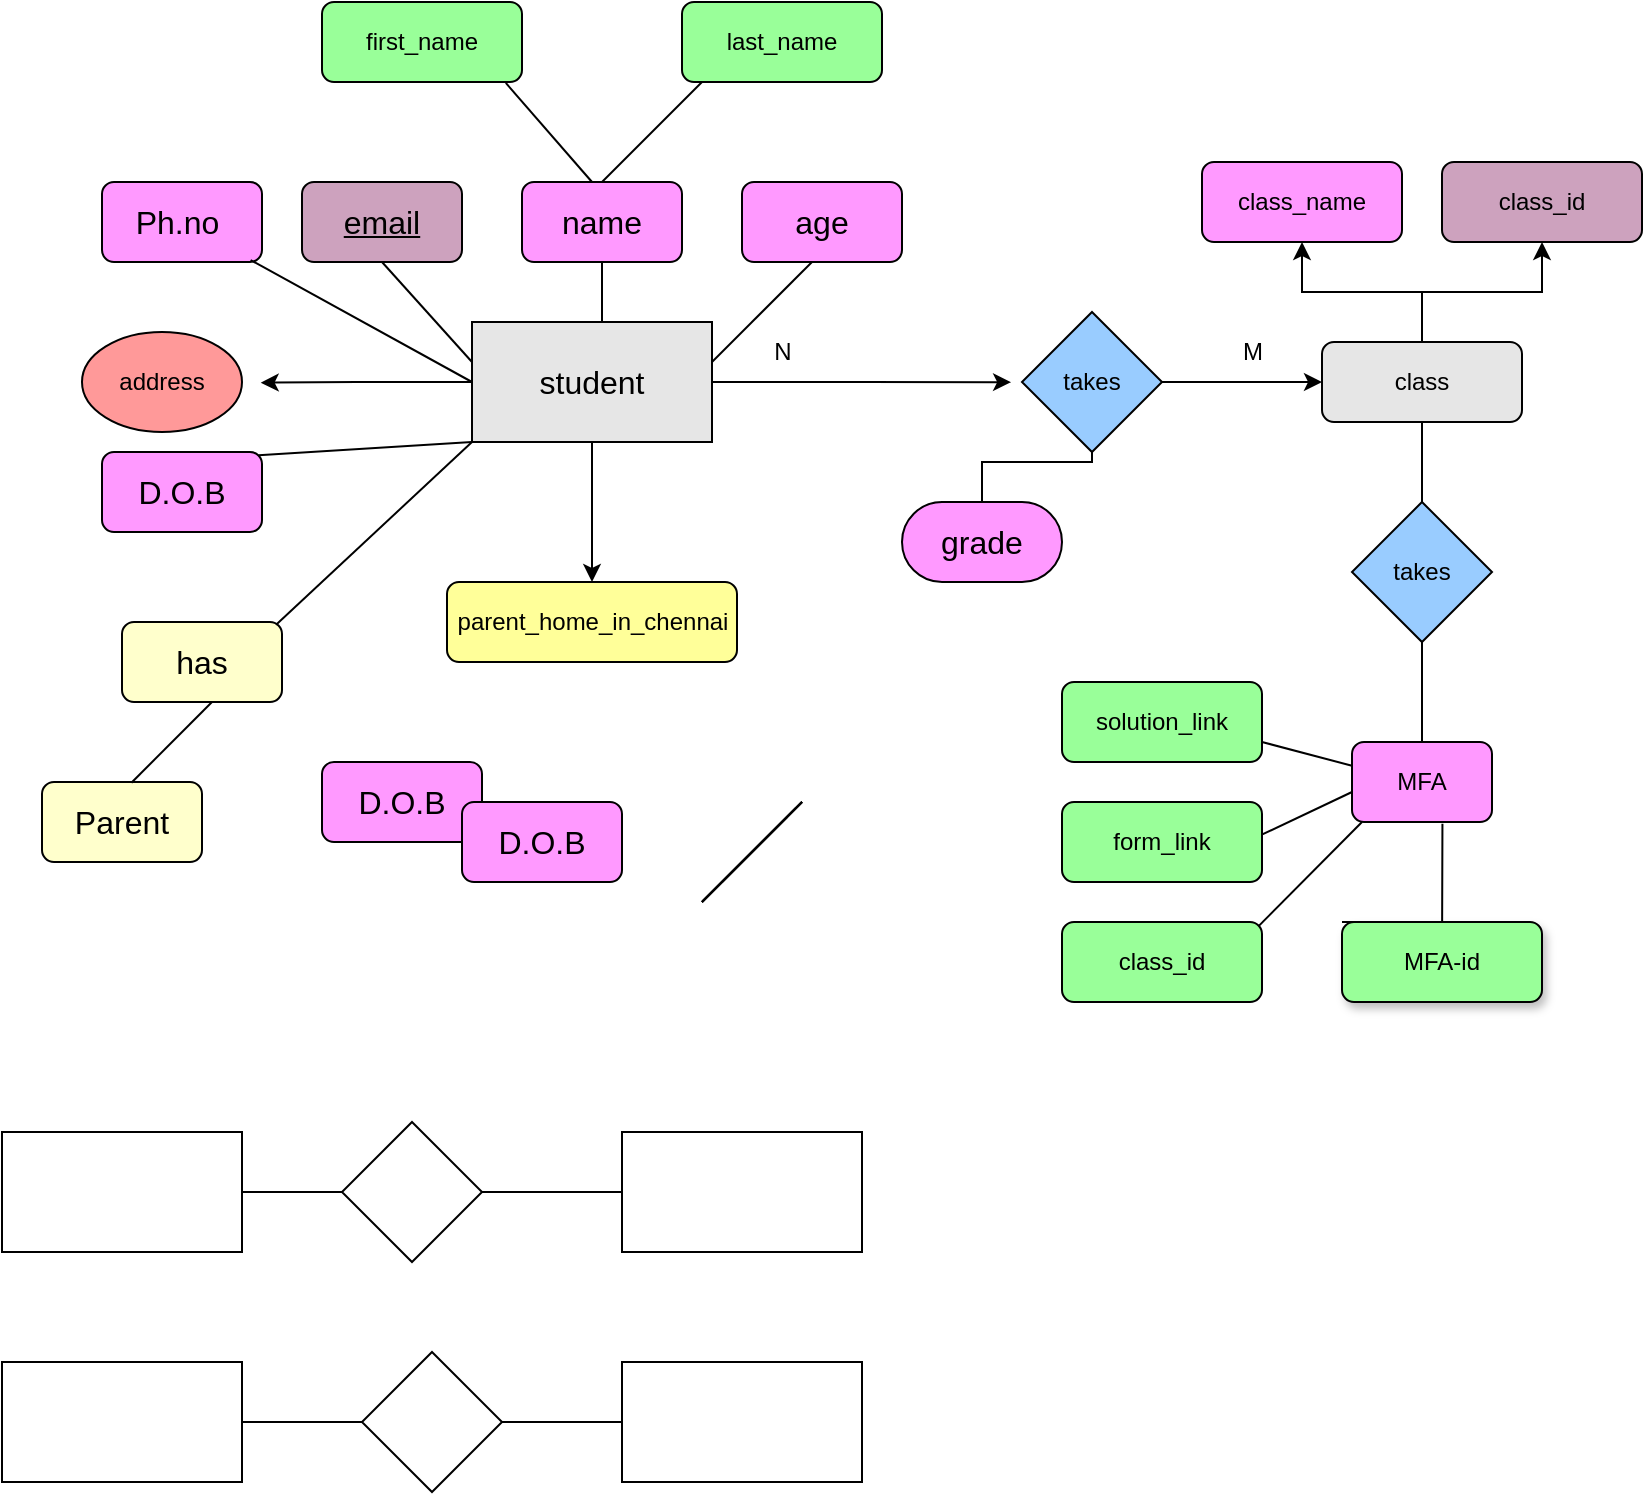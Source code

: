 <mxfile version="20.8.13" type="device"><diagram id="rlcVVA9CdFTdovuAasgj" name="Page-1"><mxGraphModel dx="229" dy="131" grid="1" gridSize="10" guides="1" tooltips="1" connect="1" arrows="1" fold="1" page="1" pageScale="1" pageWidth="850" pageHeight="1100" math="0" shadow="0"><root><mxCell id="0"/><mxCell id="1" parent="0"/><mxCell id="RRColR0AeosKPA_c6ZJ4-18" style="edgeStyle=orthogonalEdgeStyle;rounded=0;orthogonalLoop=1;jettySize=auto;html=1;entryX=-0.078;entryY=0.501;entryDx=0;entryDy=0;entryPerimeter=0;" parent="1" source="E0tSnp4RfJLYLTP2SN3q-1" target="RRColR0AeosKPA_c6ZJ4-12" edge="1"><mxGeometry relative="1" as="geometry"><mxPoint x="500" y="330" as="targetPoint"/></mxGeometry></mxCell><mxCell id="RRColR0AeosKPA_c6ZJ4-23" style="edgeStyle=orthogonalEdgeStyle;rounded=0;orthogonalLoop=1;jettySize=auto;html=1;entryX=0.5;entryY=0;entryDx=0;entryDy=0;" parent="1" source="E0tSnp4RfJLYLTP2SN3q-1" target="RRColR0AeosKPA_c6ZJ4-22" edge="1"><mxGeometry relative="1" as="geometry"/></mxCell><mxCell id="uXQqIYtoKfvrDtw5rYxQ-1" style="edgeStyle=orthogonalEdgeStyle;rounded=0;orthogonalLoop=1;jettySize=auto;html=1;entryX=1.117;entryY=0.507;entryDx=0;entryDy=0;entryPerimeter=0;" parent="1" source="E0tSnp4RfJLYLTP2SN3q-1" target="RRColR0AeosKPA_c6ZJ4-10" edge="1"><mxGeometry relative="1" as="geometry"/></mxCell><mxCell id="E0tSnp4RfJLYLTP2SN3q-1" value="student" style="rounded=0;whiteSpace=wrap;html=1;fontSize=16;fillColor=#E6E6E6;" parent="1" vertex="1"><mxGeometry x="265" y="300" width="120" height="60" as="geometry"/></mxCell><mxCell id="E0tSnp4RfJLYLTP2SN3q-3" value="&lt;u&gt;email&lt;/u&gt;" style="rounded=1;whiteSpace=wrap;html=1;fontSize=16;fillColor=#CDA2BE;" parent="1" vertex="1"><mxGeometry x="180" y="230" width="80" height="40" as="geometry"/></mxCell><mxCell id="E0tSnp4RfJLYLTP2SN3q-5" value="name" style="rounded=1;whiteSpace=wrap;html=1;fontSize=16;fillColor=#FF99FF;" parent="1" vertex="1"><mxGeometry x="290" y="230" width="80" height="40" as="geometry"/></mxCell><mxCell id="E0tSnp4RfJLYLTP2SN3q-6" value="age" style="rounded=1;whiteSpace=wrap;html=1;fontSize=16;fillColor=#FF99FF;" parent="1" vertex="1"><mxGeometry x="400" y="230" width="80" height="40" as="geometry"/></mxCell><mxCell id="RRColR0AeosKPA_c6ZJ4-2" value="" style="endArrow=none;html=1;rounded=0;" parent="1" edge="1"><mxGeometry width="50" height="50" relative="1" as="geometry"><mxPoint x="385" y="320" as="sourcePoint"/><mxPoint x="435" y="270" as="targetPoint"/><Array as="points"><mxPoint x="405" y="300"/></Array></mxGeometry></mxCell><mxCell id="RRColR0AeosKPA_c6ZJ4-3" value="" style="endArrow=none;html=1;rounded=0;exitX=0.5;exitY=1;exitDx=0;exitDy=0;" parent="1" source="E0tSnp4RfJLYLTP2SN3q-3" edge="1"><mxGeometry width="50" height="50" relative="1" as="geometry"><mxPoint x="215" y="370" as="sourcePoint"/><mxPoint x="265" y="320" as="targetPoint"/></mxGeometry></mxCell><mxCell id="RRColR0AeosKPA_c6ZJ4-4" value="" style="endArrow=none;html=1;rounded=0;entryX=0.5;entryY=1;entryDx=0;entryDy=0;exitX=0.5;exitY=0;exitDx=0;exitDy=0;" parent="1" source="E0tSnp4RfJLYLTP2SN3q-1" target="E0tSnp4RfJLYLTP2SN3q-5" edge="1"><mxGeometry width="50" height="50" relative="1" as="geometry"><mxPoint x="329.5" y="300" as="sourcePoint"/><mxPoint x="330" y="280" as="targetPoint"/><Array as="points"><mxPoint x="330" y="300"/></Array></mxGeometry></mxCell><mxCell id="RRColR0AeosKPA_c6ZJ4-5" value="first_name" style="rounded=1;whiteSpace=wrap;html=1;fillColor=#99FF99;" parent="1" vertex="1"><mxGeometry x="190" y="140" width="100" height="40" as="geometry"/></mxCell><mxCell id="RRColR0AeosKPA_c6ZJ4-6" value="last_name" style="rounded=1;whiteSpace=wrap;html=1;fillColor=#99FF99;" parent="1" vertex="1"><mxGeometry x="370" y="140" width="100" height="40" as="geometry"/></mxCell><mxCell id="RRColR0AeosKPA_c6ZJ4-7" value="" style="endArrow=none;html=1;rounded=0;" parent="1" edge="1"><mxGeometry width="50" height="50" relative="1" as="geometry"><mxPoint x="330" y="230" as="sourcePoint"/><mxPoint x="380" y="180" as="targetPoint"/></mxGeometry></mxCell><mxCell id="RRColR0AeosKPA_c6ZJ4-8" value="" style="endArrow=none;html=1;rounded=0;entryX=0.919;entryY=1.012;entryDx=0;entryDy=0;entryPerimeter=0;" parent="1" target="RRColR0AeosKPA_c6ZJ4-5" edge="1"><mxGeometry width="50" height="50" relative="1" as="geometry"><mxPoint x="325" y="230" as="sourcePoint"/><mxPoint x="265" y="180" as="targetPoint"/></mxGeometry></mxCell><mxCell id="RRColR0AeosKPA_c6ZJ4-10" value="address" style="ellipse;whiteSpace=wrap;html=1;fillColor=#FF9999;" parent="1" vertex="1"><mxGeometry x="70" y="305" width="80" height="50" as="geometry"/></mxCell><mxCell id="RRColR0AeosKPA_c6ZJ4-24" value="" style="edgeStyle=orthogonalEdgeStyle;rounded=0;orthogonalLoop=1;jettySize=auto;html=1;" parent="1" source="RRColR0AeosKPA_c6ZJ4-12" target="RRColR0AeosKPA_c6ZJ4-19" edge="1"><mxGeometry relative="1" as="geometry"/></mxCell><mxCell id="RRColR0AeosKPA_c6ZJ4-12" value="takes" style="rhombus;whiteSpace=wrap;html=1;fillColor=#99CCFF;" parent="1" vertex="1"><mxGeometry x="540" y="295" width="70" height="70" as="geometry"/></mxCell><mxCell id="RRColR0AeosKPA_c6ZJ4-25" style="edgeStyle=orthogonalEdgeStyle;rounded=0;orthogonalLoop=1;jettySize=auto;html=1;exitX=0.5;exitY=0;exitDx=0;exitDy=0;entryX=0.5;entryY=1;entryDx=0;entryDy=0;" parent="1" source="RRColR0AeosKPA_c6ZJ4-19" target="RRColR0AeosKPA_c6ZJ4-20" edge="1"><mxGeometry relative="1" as="geometry"/></mxCell><mxCell id="RRColR0AeosKPA_c6ZJ4-26" style="edgeStyle=orthogonalEdgeStyle;rounded=0;orthogonalLoop=1;jettySize=auto;html=1;exitX=0.5;exitY=0;exitDx=0;exitDy=0;entryX=0.5;entryY=1;entryDx=0;entryDy=0;" parent="1" source="RRColR0AeosKPA_c6ZJ4-19" target="RRColR0AeosKPA_c6ZJ4-21" edge="1"><mxGeometry relative="1" as="geometry"/></mxCell><mxCell id="RRColR0AeosKPA_c6ZJ4-19" value="class" style="rounded=1;whiteSpace=wrap;html=1;fillColor=#E6E6E6;" parent="1" vertex="1"><mxGeometry x="690" y="310" width="100" height="40" as="geometry"/></mxCell><mxCell id="RRColR0AeosKPA_c6ZJ4-20" value="class_id" style="rounded=1;whiteSpace=wrap;html=1;fillColor=#CDA2BE;" parent="1" vertex="1"><mxGeometry x="750" y="220" width="100" height="40" as="geometry"/></mxCell><mxCell id="RRColR0AeosKPA_c6ZJ4-21" value="class_name" style="rounded=1;whiteSpace=wrap;html=1;fillColor=#FF99FF;" parent="1" vertex="1"><mxGeometry x="630" y="220" width="100" height="40" as="geometry"/></mxCell><mxCell id="RRColR0AeosKPA_c6ZJ4-22" value="parent_home_in_chennai" style="rounded=1;whiteSpace=wrap;html=1;fillColor=#FFFF99;" parent="1" vertex="1"><mxGeometry x="252.5" y="430" width="145" height="40" as="geometry"/></mxCell><mxCell id="uXQqIYtoKfvrDtw5rYxQ-5" value="" style="rhombus;whiteSpace=wrap;html=1;fillColor=#FFFFFF;" parent="1" vertex="1"><mxGeometry x="200" y="700" width="70" height="70" as="geometry"/></mxCell><mxCell id="uXQqIYtoKfvrDtw5rYxQ-15" value="" style="edgeStyle=orthogonalEdgeStyle;rounded=0;orthogonalLoop=1;jettySize=auto;html=1;endArrow=none;endFill=0;" parent="1" source="uXQqIYtoKfvrDtw5rYxQ-6" target="uXQqIYtoKfvrDtw5rYxQ-5" edge="1"><mxGeometry relative="1" as="geometry"/></mxCell><mxCell id="uXQqIYtoKfvrDtw5rYxQ-6" value="" style="rounded=0;whiteSpace=wrap;html=1;fontSize=16;fillColor=#FFFFFF;" parent="1" vertex="1"><mxGeometry x="30" y="705" width="120" height="60" as="geometry"/></mxCell><mxCell id="uXQqIYtoKfvrDtw5rYxQ-16" value="" style="edgeStyle=orthogonalEdgeStyle;rounded=0;orthogonalLoop=1;jettySize=auto;html=1;endArrow=none;endFill=0;entryX=1;entryY=0.5;entryDx=0;entryDy=0;" parent="1" source="uXQqIYtoKfvrDtw5rYxQ-8" target="uXQqIYtoKfvrDtw5rYxQ-5" edge="1"><mxGeometry relative="1" as="geometry"/></mxCell><mxCell id="uXQqIYtoKfvrDtw5rYxQ-8" value="" style="rounded=0;whiteSpace=wrap;html=1;fontSize=16;fillColor=#FFFFFF;" parent="1" vertex="1"><mxGeometry x="340" y="705" width="120" height="60" as="geometry"/></mxCell><mxCell id="uXQqIYtoKfvrDtw5rYxQ-12" value="N" style="text;html=1;align=center;verticalAlign=middle;resizable=0;points=[];autosize=1;strokeColor=none;fillColor=none;" parent="1" vertex="1"><mxGeometry x="405" y="300" width="30" height="30" as="geometry"/></mxCell><mxCell id="uXQqIYtoKfvrDtw5rYxQ-14" value="M" style="text;html=1;align=center;verticalAlign=middle;resizable=0;points=[];autosize=1;strokeColor=none;fillColor=none;" parent="1" vertex="1"><mxGeometry x="640" y="300" width="30" height="30" as="geometry"/></mxCell><mxCell id="uXQqIYtoKfvrDtw5rYxQ-23" value="" style="rhombus;whiteSpace=wrap;html=1;fillColor=#FFFFFF;" parent="1" vertex="1"><mxGeometry x="210" y="815" width="70" height="70" as="geometry"/></mxCell><mxCell id="uXQqIYtoKfvrDtw5rYxQ-24" value="" style="edgeStyle=orthogonalEdgeStyle;rounded=0;orthogonalLoop=1;jettySize=auto;html=1;endArrow=none;endFill=0;" parent="1" source="uXQqIYtoKfvrDtw5rYxQ-25" target="uXQqIYtoKfvrDtw5rYxQ-23" edge="1"><mxGeometry relative="1" as="geometry"/></mxCell><mxCell id="uXQqIYtoKfvrDtw5rYxQ-25" value="" style="rounded=0;whiteSpace=wrap;html=1;fontSize=16;fillColor=#FFFFFF;" parent="1" vertex="1"><mxGeometry x="30" y="820" width="120" height="60" as="geometry"/></mxCell><mxCell id="uXQqIYtoKfvrDtw5rYxQ-26" value="" style="edgeStyle=orthogonalEdgeStyle;rounded=0;orthogonalLoop=1;jettySize=auto;html=1;endArrow=none;endFill=0;entryX=1;entryY=0.5;entryDx=0;entryDy=0;" parent="1" source="uXQqIYtoKfvrDtw5rYxQ-27" target="uXQqIYtoKfvrDtw5rYxQ-23" edge="1"><mxGeometry relative="1" as="geometry"/></mxCell><mxCell id="uXQqIYtoKfvrDtw5rYxQ-27" value="" style="rounded=0;whiteSpace=wrap;html=1;fontSize=16;fillColor=#FFFFFF;" parent="1" vertex="1"><mxGeometry x="340" y="820" width="120" height="60" as="geometry"/></mxCell><mxCell id="uXQqIYtoKfvrDtw5rYxQ-32" style="edgeStyle=orthogonalEdgeStyle;rounded=0;orthogonalLoop=1;jettySize=auto;html=1;entryX=0.5;entryY=1;entryDx=0;entryDy=0;endArrow=none;endFill=0;" parent="1" source="uXQqIYtoKfvrDtw5rYxQ-28" target="RRColR0AeosKPA_c6ZJ4-12" edge="1"><mxGeometry relative="1" as="geometry"/></mxCell><mxCell id="uXQqIYtoKfvrDtw5rYxQ-28" value="grade" style="rounded=1;whiteSpace=wrap;html=1;fontSize=16;fillColor=#FF99FF;arcSize=50;" parent="1" vertex="1"><mxGeometry x="480" y="390" width="80" height="40" as="geometry"/></mxCell><mxCell id="uXQqIYtoKfvrDtw5rYxQ-42" value="" style="edgeStyle=orthogonalEdgeStyle;rounded=0;orthogonalLoop=1;jettySize=auto;html=1;endArrow=none;endFill=0;" parent="1" source="uXQqIYtoKfvrDtw5rYxQ-33" target="uXQqIYtoKfvrDtw5rYxQ-40" edge="1"><mxGeometry relative="1" as="geometry"/></mxCell><mxCell id="uXQqIYtoKfvrDtw5rYxQ-33" value="MFA" style="rounded=1;whiteSpace=wrap;html=1;fillColor=#FF99FF;" parent="1" vertex="1"><mxGeometry x="705" y="510" width="70" height="40" as="geometry"/></mxCell><mxCell id="uXQqIYtoKfvrDtw5rYxQ-43" style="edgeStyle=orthogonalEdgeStyle;rounded=0;orthogonalLoop=1;jettySize=auto;html=1;exitX=0;exitY=0;exitDx=0;exitDy=0;entryX=0.646;entryY=1.022;entryDx=0;entryDy=0;entryPerimeter=0;endArrow=none;endFill=0;" parent="1" source="uXQqIYtoKfvrDtw5rYxQ-38" target="uXQqIYtoKfvrDtw5rYxQ-33" edge="1"><mxGeometry relative="1" as="geometry"><Array as="points"><mxPoint x="750" y="620"/><mxPoint x="750" y="620"/></Array></mxGeometry></mxCell><mxCell id="uXQqIYtoKfvrDtw5rYxQ-38" value="MFA-id" style="rounded=1;whiteSpace=wrap;html=1;fillColor=#99FF99;shadow=1;" parent="1" vertex="1"><mxGeometry x="700" y="600" width="100" height="40" as="geometry"/></mxCell><mxCell id="uXQqIYtoKfvrDtw5rYxQ-41" value="" style="edgeStyle=orthogonalEdgeStyle;rounded=0;orthogonalLoop=1;jettySize=auto;html=1;endArrow=none;endFill=0;" parent="1" source="uXQqIYtoKfvrDtw5rYxQ-40" target="RRColR0AeosKPA_c6ZJ4-19" edge="1"><mxGeometry relative="1" as="geometry"/></mxCell><mxCell id="uXQqIYtoKfvrDtw5rYxQ-40" value="takes" style="rhombus;whiteSpace=wrap;html=1;fillColor=#99CCFF;" parent="1" vertex="1"><mxGeometry x="705" y="390" width="70" height="70" as="geometry"/></mxCell><mxCell id="l9Dm58Be8tkQsnl7lKb4-2" value="D.O.B" style="rounded=1;whiteSpace=wrap;html=1;fontSize=16;fillColor=#FF99FF;" parent="1" vertex="1"><mxGeometry x="80" y="365" width="80" height="40" as="geometry"/></mxCell><mxCell id="l9Dm58Be8tkQsnl7lKb4-4" value="" style="endArrow=none;html=1;rounded=0;entryX=0;entryY=1;entryDx=0;entryDy=0;exitX=0.978;exitY=0.042;exitDx=0;exitDy=0;exitPerimeter=0;" parent="1" source="l9Dm58Be8tkQsnl7lKb4-2" target="E0tSnp4RfJLYLTP2SN3q-1" edge="1"><mxGeometry width="50" height="50" relative="1" as="geometry"><mxPoint x="202.5" y="410" as="sourcePoint"/><mxPoint x="252.5" y="360" as="targetPoint"/></mxGeometry></mxCell><mxCell id="l9Dm58Be8tkQsnl7lKb4-5" value="Ph.no&amp;nbsp;" style="rounded=1;whiteSpace=wrap;html=1;fontSize=16;fillColor=#FF99FF;" parent="1" vertex="1"><mxGeometry x="80" y="230" width="80" height="40" as="geometry"/></mxCell><mxCell id="l9Dm58Be8tkQsnl7lKb4-6" value="" style="endArrow=none;html=1;rounded=0;exitX=0.929;exitY=0.976;exitDx=0;exitDy=0;exitPerimeter=0;entryX=0;entryY=0.5;entryDx=0;entryDy=0;" parent="1" source="l9Dm58Be8tkQsnl7lKb4-5" target="E0tSnp4RfJLYLTP2SN3q-1" edge="1"><mxGeometry width="50" height="50" relative="1" as="geometry"><mxPoint x="195" y="365" as="sourcePoint"/><mxPoint x="245" y="315" as="targetPoint"/></mxGeometry></mxCell><mxCell id="aoXU3Sx5UqgC808CWHIi-1" value="has" style="rounded=1;whiteSpace=wrap;html=1;fontSize=16;fillColor=#FFFFCC;" vertex="1" parent="1"><mxGeometry x="90" y="450" width="80" height="40" as="geometry"/></mxCell><mxCell id="aoXU3Sx5UqgC808CWHIi-4" value="" style="endArrow=none;html=1;rounded=0;entryX=0;entryY=1;entryDx=0;entryDy=0;exitX=0.963;exitY=0.035;exitDx=0;exitDy=0;exitPerimeter=0;" edge="1" parent="1" source="aoXU3Sx5UqgC808CWHIi-1" target="E0tSnp4RfJLYLTP2SN3q-1"><mxGeometry width="50" height="50" relative="1" as="geometry"><mxPoint x="202.5" y="430" as="sourcePoint"/><mxPoint x="252.5" y="380" as="targetPoint"/></mxGeometry></mxCell><mxCell id="aoXU3Sx5UqgC808CWHIi-5" value="Parent" style="rounded=1;whiteSpace=wrap;html=1;fontSize=16;fillColor=#FFFFCC;" vertex="1" parent="1"><mxGeometry x="50" y="530" width="80" height="40" as="geometry"/></mxCell><mxCell id="aoXU3Sx5UqgC808CWHIi-6" value="" style="endArrow=none;html=1;rounded=0;exitX=0.559;exitY=0.009;exitDx=0;exitDy=0;exitPerimeter=0;" edge="1" parent="1" source="aoXU3Sx5UqgC808CWHIi-5"><mxGeometry width="50" height="50" relative="1" as="geometry"><mxPoint x="85" y="540" as="sourcePoint"/><mxPoint x="135" y="490" as="targetPoint"/></mxGeometry></mxCell><mxCell id="aoXU3Sx5UqgC808CWHIi-7" value="D.O.B" style="rounded=1;whiteSpace=wrap;html=1;fontSize=16;fillColor=#FF99FF;" vertex="1" parent="1"><mxGeometry x="190" y="520" width="80" height="40" as="geometry"/></mxCell><mxCell id="aoXU3Sx5UqgC808CWHIi-8" value="D.O.B" style="rounded=1;whiteSpace=wrap;html=1;fontSize=16;fillColor=#FF99FF;" vertex="1" parent="1"><mxGeometry x="260" y="540" width="80" height="40" as="geometry"/></mxCell><mxCell id="aoXU3Sx5UqgC808CWHIi-10" value="class_id" style="rounded=1;whiteSpace=wrap;html=1;fillColor=#99FF99;" vertex="1" parent="1"><mxGeometry x="560" y="600" width="100" height="40" as="geometry"/></mxCell><mxCell id="aoXU3Sx5UqgC808CWHIi-11" value="solution_link" style="rounded=1;whiteSpace=wrap;html=1;fillColor=#99FF99;" vertex="1" parent="1"><mxGeometry x="560" y="480" width="100" height="40" as="geometry"/></mxCell><mxCell id="aoXU3Sx5UqgC808CWHIi-12" value="form_link" style="rounded=1;whiteSpace=wrap;html=1;fillColor=#99FF99;" vertex="1" parent="1"><mxGeometry x="560" y="540" width="100" height="40" as="geometry"/></mxCell><mxCell id="aoXU3Sx5UqgC808CWHIi-13" value="" style="endArrow=none;html=1;rounded=0;exitX=0.983;exitY=0.051;exitDx=0;exitDy=0;exitPerimeter=0;" edge="1" parent="1" source="aoXU3Sx5UqgC808CWHIi-10"><mxGeometry width="50" height="50" relative="1" as="geometry"><mxPoint x="660" y="600" as="sourcePoint"/><mxPoint x="710" y="550" as="targetPoint"/></mxGeometry></mxCell><mxCell id="aoXU3Sx5UqgC808CWHIi-14" value="" style="endArrow=none;html=1;rounded=0;exitX=0.999;exitY=0.409;exitDx=0;exitDy=0;exitPerimeter=0;" edge="1" parent="1" source="aoXU3Sx5UqgC808CWHIi-12"><mxGeometry width="50" height="50" relative="1" as="geometry"><mxPoint x="655" y="585" as="sourcePoint"/><mxPoint x="705" y="535" as="targetPoint"/></mxGeometry></mxCell><mxCell id="aoXU3Sx5UqgC808CWHIi-15" value="" style="endArrow=none;html=1;rounded=0;entryX=0;entryY=0.297;entryDx=0;entryDy=0;entryPerimeter=0;" edge="1" parent="1" target="uXQqIYtoKfvrDtw5rYxQ-33"><mxGeometry width="50" height="50" relative="1" as="geometry"><mxPoint x="660" y="510" as="sourcePoint"/><mxPoint x="710" y="460" as="targetPoint"/></mxGeometry></mxCell><mxCell id="aoXU3Sx5UqgC808CWHIi-17" value="" style="endArrow=none;html=1;rounded=0;" edge="1" parent="1"><mxGeometry width="50" height="50" relative="1" as="geometry"><mxPoint x="380" y="590" as="sourcePoint"/><mxPoint x="430" y="540" as="targetPoint"/></mxGeometry></mxCell><mxCell id="aoXU3Sx5UqgC808CWHIi-18" value="" style="endArrow=none;html=1;rounded=0;" edge="1" parent="1"><mxGeometry width="50" height="50" relative="1" as="geometry"><mxPoint x="380" y="590" as="sourcePoint"/><mxPoint x="430" y="540" as="targetPoint"/></mxGeometry></mxCell><mxCell id="aoXU3Sx5UqgC808CWHIi-19" value="" style="endArrow=none;html=1;rounded=0;" edge="1" parent="1"><mxGeometry width="50" height="50" relative="1" as="geometry"><mxPoint x="380" y="590" as="sourcePoint"/><mxPoint x="430" y="540" as="targetPoint"/></mxGeometry></mxCell><mxCell id="aoXU3Sx5UqgC808CWHIi-20" value="" style="endArrow=none;html=1;rounded=0;" edge="1" parent="1"><mxGeometry width="50" height="50" relative="1" as="geometry"><mxPoint x="380" y="590" as="sourcePoint"/><mxPoint x="430" y="540" as="targetPoint"/></mxGeometry></mxCell></root></mxGraphModel></diagram></mxfile>